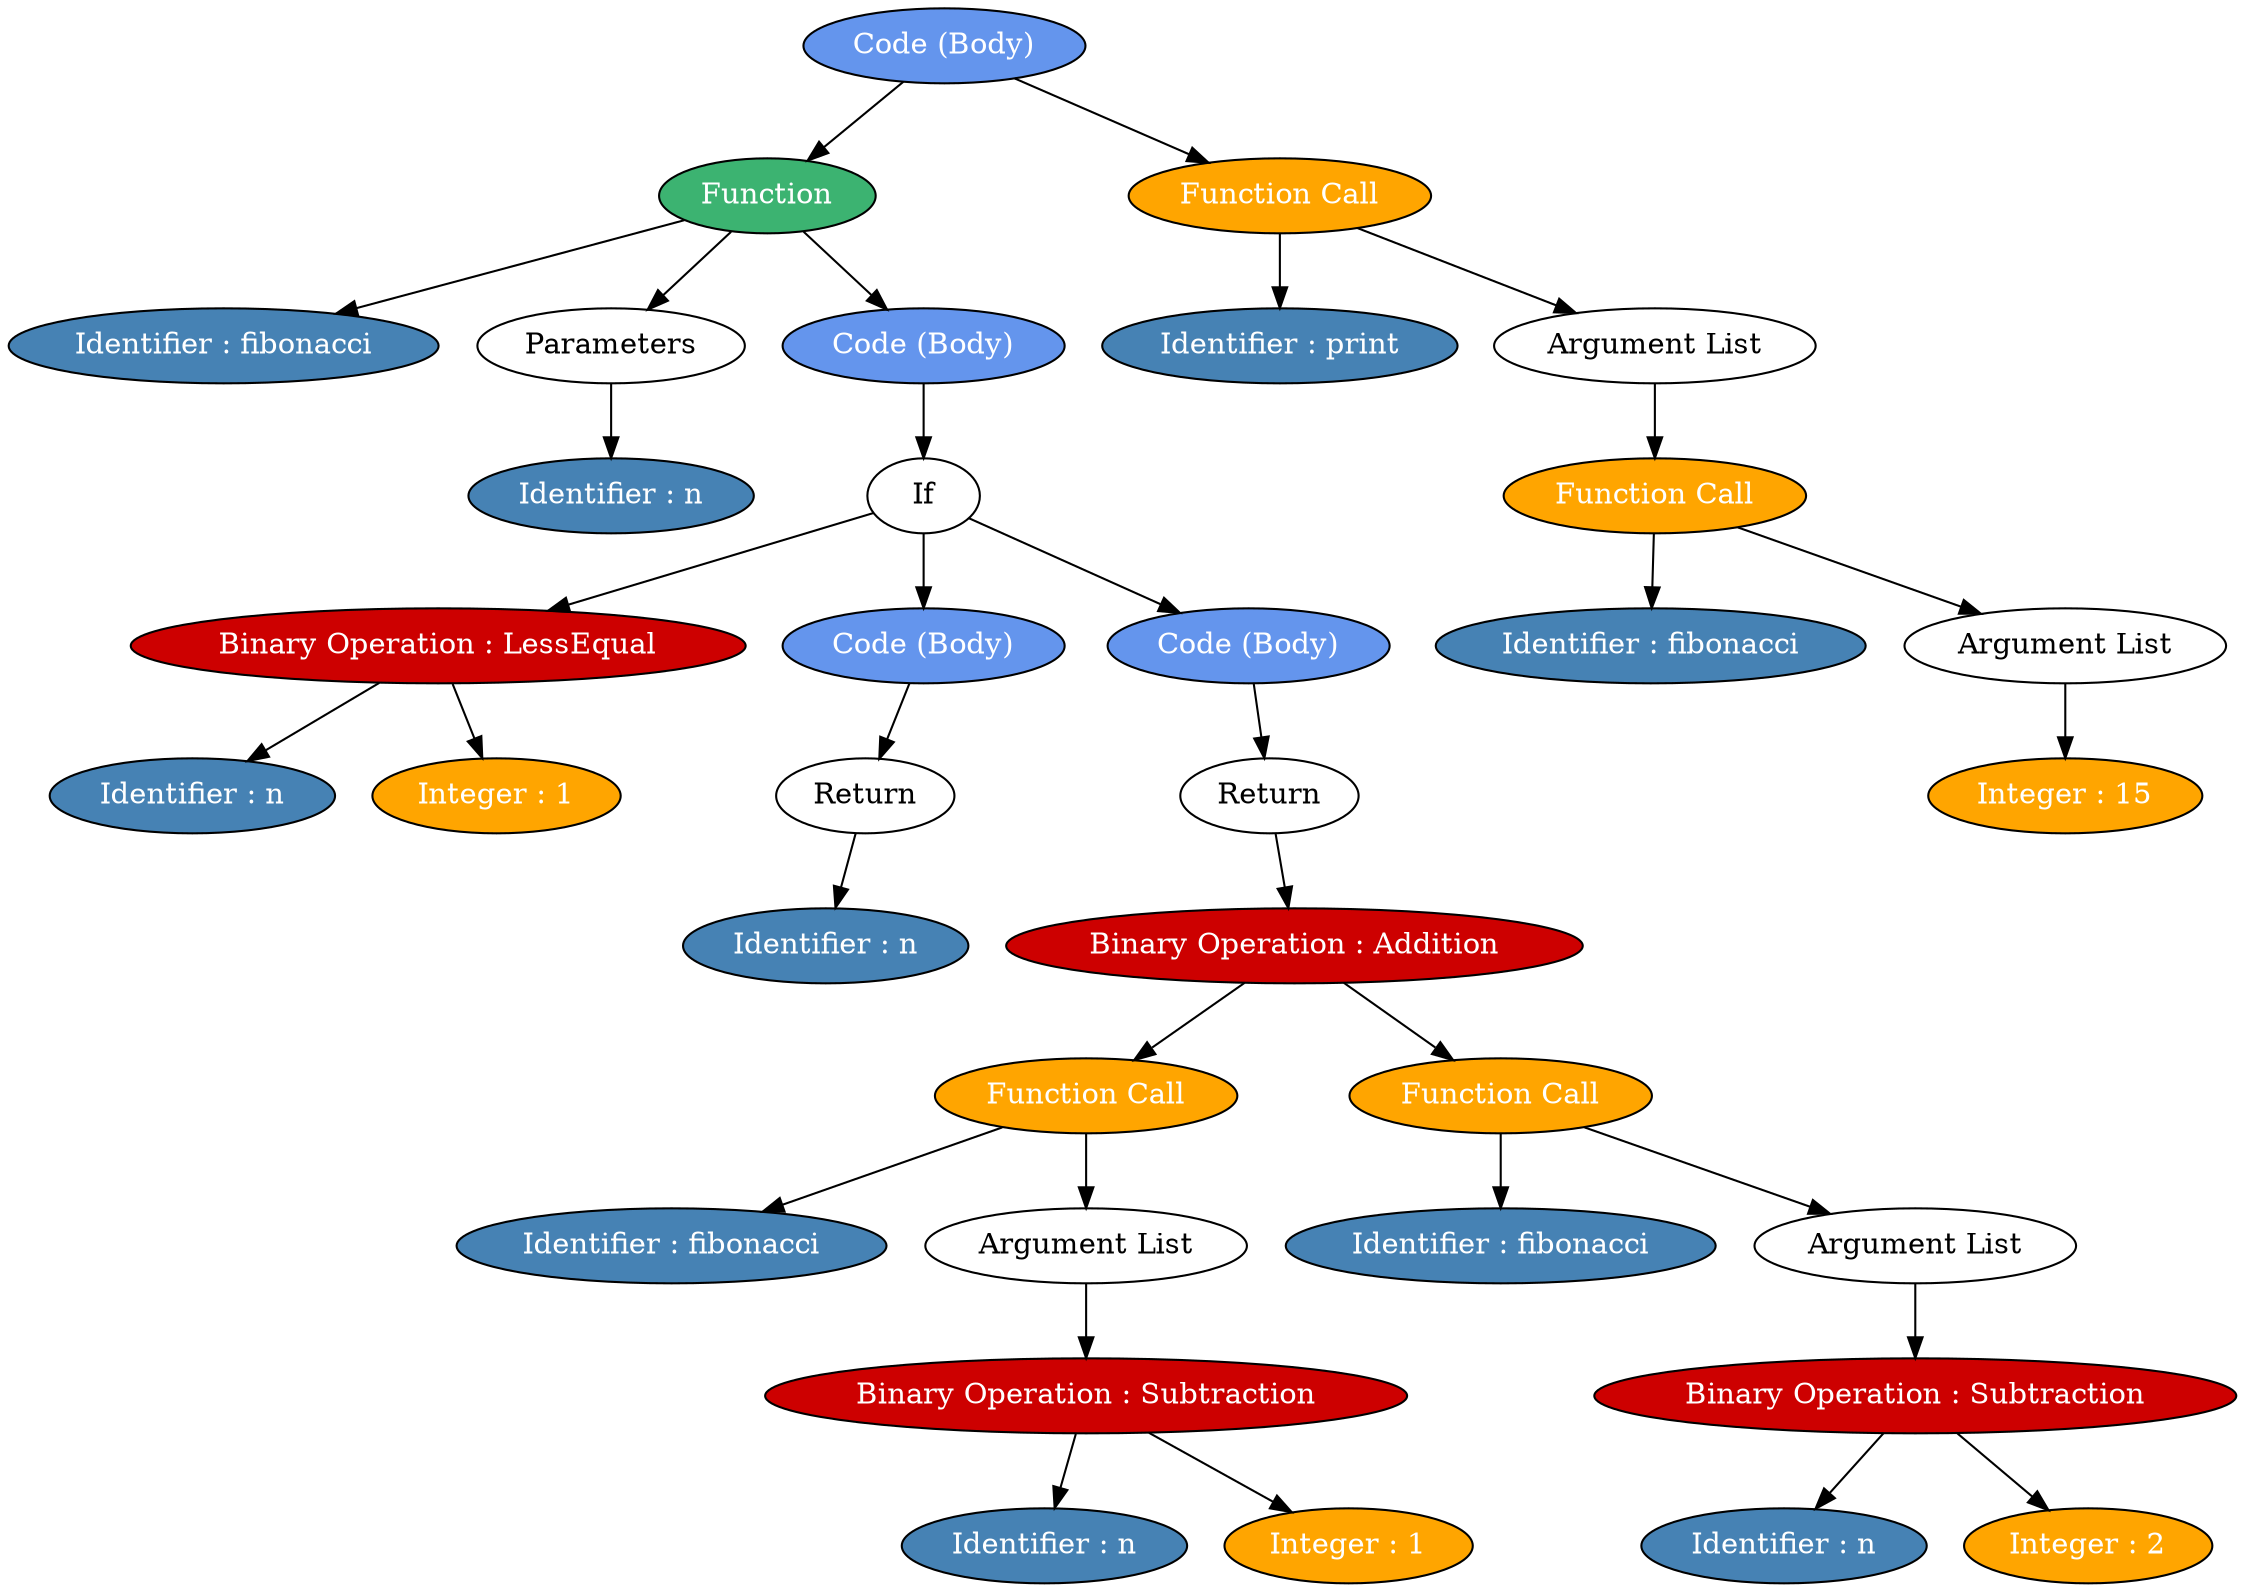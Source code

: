 digraph g {
	node0 [ label="Code (Body)" fillcolor=cornflowerblue fontcolor=white style=filled ];
	node27 [ label="Function" fillcolor=mediumseagreen fontcolor=white style=filled ];
	node0->node27 [ ];
	node1 [ label="Identifier : fibonacci" fillcolor=steelblue fontcolor=white style=filled ];
	node27->node1 [ ];
	node2 [ label="Parameters" ];
	node27->node2 [ ];
	node3 [ label="Identifier : n" fillcolor=steelblue fontcolor=white style=filled ];
	node2->node3 [ ];
	node4 [ label="Code (Body)" fillcolor=cornflowerblue fontcolor=white style=filled ];
	node27->node4 [ ];
	node26 [ label="If" ];
	node4->node26 [ ];
	node6 [ label="Binary Operation : LessEqual" fillcolor=red3 fontcolor=white style=filled ];
	node26->node6 [ ];
	node5 [ label="Identifier : n" fillcolor=steelblue fontcolor=white style=filled ];
	node6->node5 [ ];
	node7 [ label="Integer : 1" fillcolor=orange fontcolor=white style=filled ];
	node6->node7 [ ];
	node8 [ label="Code (Body)" fillcolor=cornflowerblue fontcolor=white style=filled ];
	node26->node8 [ ];
	node10 [ label="Return" ];
	node8->node10 [ ];
	node9 [ label="Identifier : n" fillcolor=steelblue fontcolor=white style=filled ];
	node10->node9 [ ];
	node11 [ label="Code (Body)" fillcolor=cornflowerblue fontcolor=white style=filled ];
	node26->node11 [ ];
	node25 [ label="Return" ];
	node11->node25 [ ];
	node18 [ label="Binary Operation : Addition" fillcolor=red3 fontcolor=white style=filled ];
	node25->node18 [ ];
	node13 [ label="Function Call" fillcolor=orange fontcolor=white style=filled ];
	node18->node13 [ ];
	node12 [ label="Identifier : fibonacci" fillcolor=steelblue fontcolor=white style=filled ];
	node13->node12 [ ];
	node14 [ label="Argument List" ];
	node13->node14 [ ];
	node16 [ label="Binary Operation : Subtraction" fillcolor=red3 fontcolor=white style=filled ];
	node14->node16 [ ];
	node15 [ label="Identifier : n" fillcolor=steelblue fontcolor=white style=filled ];
	node16->node15 [ ];
	node17 [ label="Integer : 1" fillcolor=orange fontcolor=white style=filled ];
	node16->node17 [ ];
	node20 [ label="Function Call" fillcolor=orange fontcolor=white style=filled ];
	node18->node20 [ ];
	node19 [ label="Identifier : fibonacci" fillcolor=steelblue fontcolor=white style=filled ];
	node20->node19 [ ];
	node21 [ label="Argument List" ];
	node20->node21 [ ];
	node23 [ label="Binary Operation : Subtraction" fillcolor=red3 fontcolor=white style=filled ];
	node21->node23 [ ];
	node22 [ label="Identifier : n" fillcolor=steelblue fontcolor=white style=filled ];
	node23->node22 [ ];
	node24 [ label="Integer : 2" fillcolor=orange fontcolor=white style=filled ];
	node23->node24 [ ];
	node29 [ label="Function Call" fillcolor=orange fontcolor=white style=filled ];
	node0->node29 [ ];
	node28 [ label="Identifier : print" fillcolor=steelblue fontcolor=white style=filled ];
	node29->node28 [ ];
	node30 [ label="Argument List" ];
	node29->node30 [ ];
	node32 [ label="Function Call" fillcolor=orange fontcolor=white style=filled ];
	node30->node32 [ ];
	node31 [ label="Identifier : fibonacci" fillcolor=steelblue fontcolor=white style=filled ];
	node32->node31 [ ];
	node33 [ label="Argument List" ];
	node32->node33 [ ];
	node34 [ label="Integer : 15" fillcolor=orange fontcolor=white style=filled ];
	node33->node34 [ ];
}
